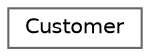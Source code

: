 digraph "Graphical Class Hierarchy"
{
 // LATEX_PDF_SIZE
  bgcolor="transparent";
  edge [fontname=Helvetica,fontsize=10,labelfontname=Helvetica,labelfontsize=10];
  node [fontname=Helvetica,fontsize=10,shape=box,height=0.2,width=0.4];
  rankdir="LR";
  Node0 [id="Node000000",label="Customer",height=0.2,width=0.4,color="grey40", fillcolor="white", style="filled",URL="$class_customer.html",tooltip="Lớp đại diện cho khách hàng với các thuộc tính cơ bản như ID, tên, loại khách hàng và điểm tích lũy."];
}
